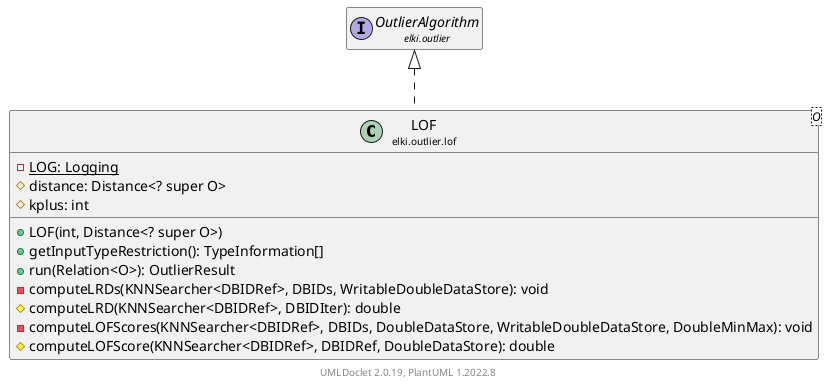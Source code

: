 @startuml
    remove .*\.(Instance|Par|Parameterizer|Factory)$
    set namespaceSeparator none
    hide empty fields
    hide empty methods

    class "<size:14>LOF\n<size:10>elki.outlier.lof" as elki.outlier.lof.LOF<O> [[LOF.html]] {
        {static} -LOG: Logging
        #distance: Distance<? super O>
        #kplus: int
        +LOF(int, Distance<? super O>)
        +getInputTypeRestriction(): TypeInformation[]
        +run(Relation<O>): OutlierResult
        -computeLRDs(KNNSearcher<DBIDRef>, DBIDs, WritableDoubleDataStore): void
        #computeLRD(KNNSearcher<DBIDRef>, DBIDIter): double
        -computeLOFScores(KNNSearcher<DBIDRef>, DBIDs, DoubleDataStore, WritableDoubleDataStore, DoubleMinMax): void
        #computeLOFScore(KNNSearcher<DBIDRef>, DBIDRef, DoubleDataStore): double
    }

    interface "<size:14>OutlierAlgorithm\n<size:10>elki.outlier" as elki.outlier.OutlierAlgorithm [[../OutlierAlgorithm.html]]
    class "<size:14>LOF.Par\n<size:10>elki.outlier.lof" as elki.outlier.lof.LOF.Par<O>

    elki.outlier.OutlierAlgorithm <|.. elki.outlier.lof.LOF
    elki.outlier.lof.LOF +-- elki.outlier.lof.LOF.Par

    center footer UMLDoclet 2.0.19, PlantUML 1.2022.8
@enduml
